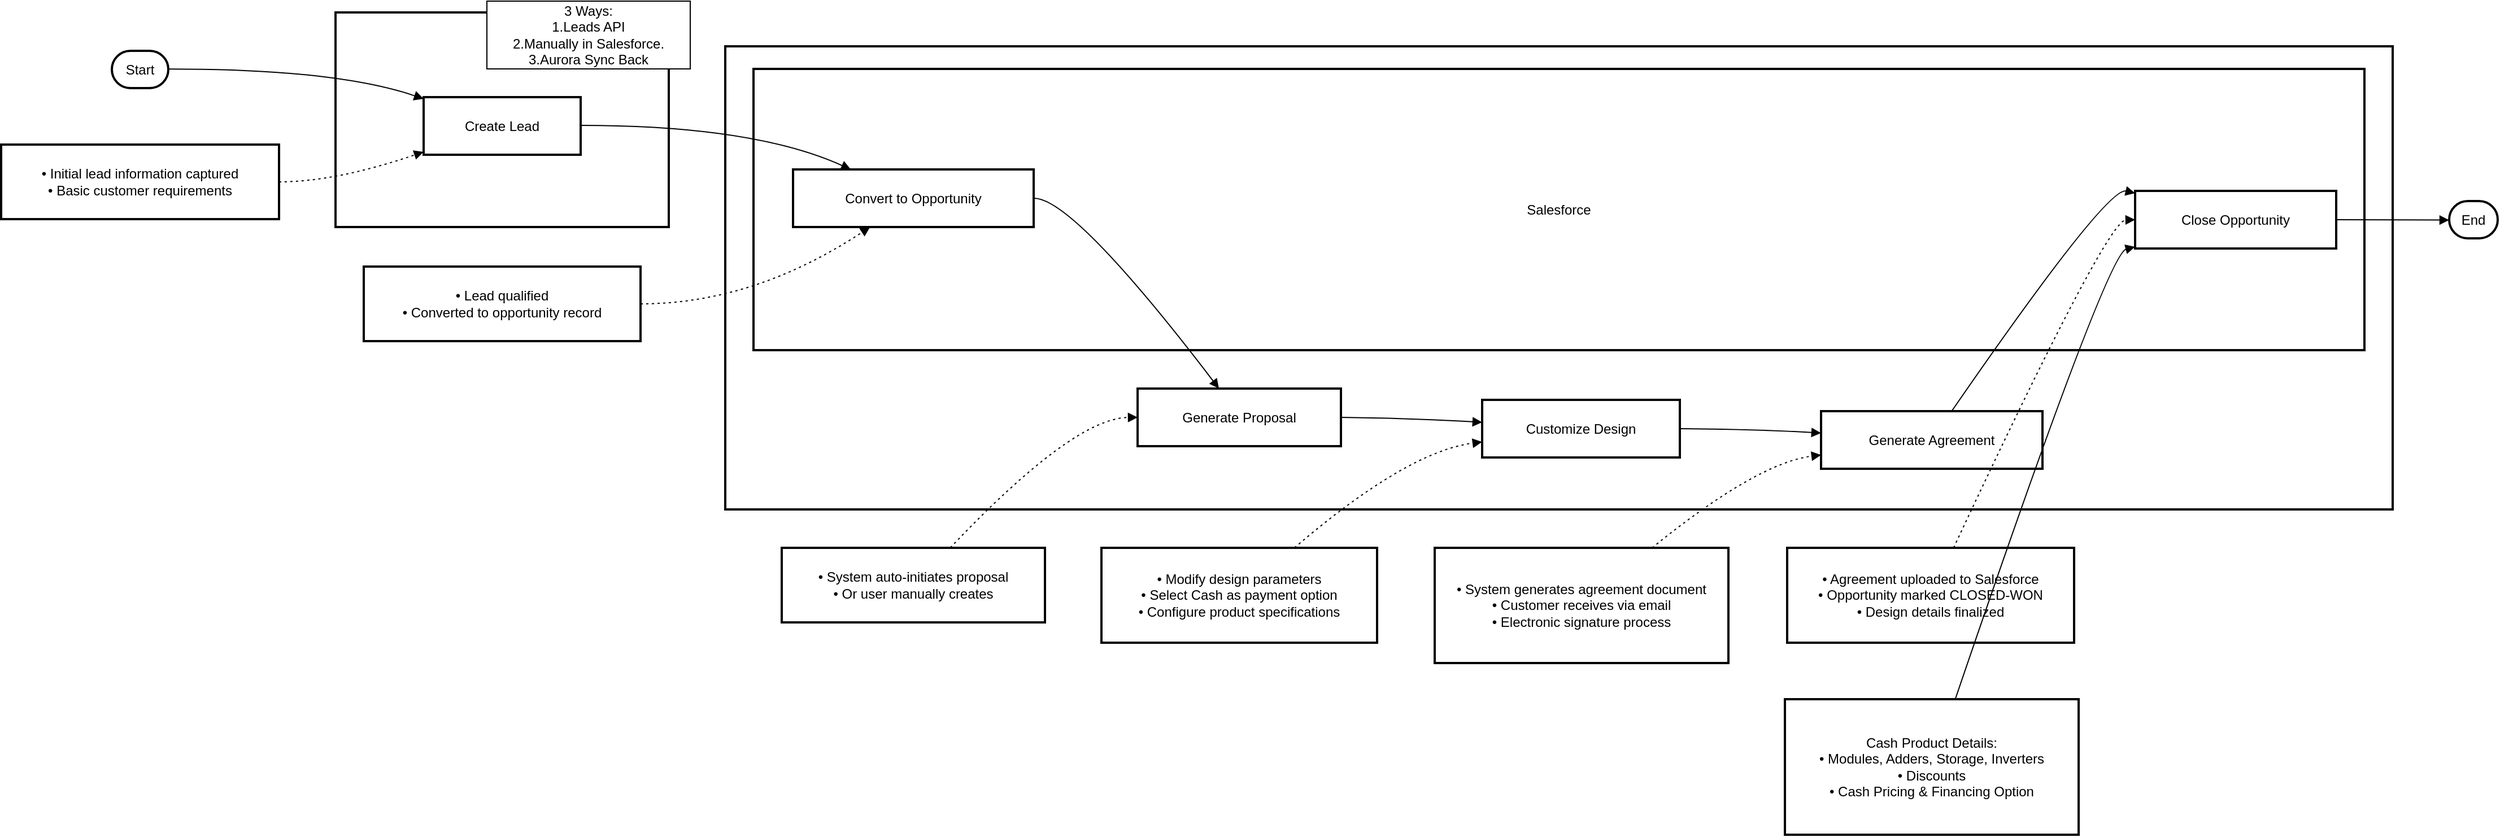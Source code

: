 <mxfile version="26.1.3">
  <diagram name="Page-1" id="kKpltHo8ptHQeEbFaf1W">
    <mxGraphModel dx="1085" dy="717" grid="1" gridSize="10" guides="1" tooltips="1" connect="1" arrows="1" fold="1" page="1" pageScale="1" pageWidth="827" pageHeight="1169" math="0" shadow="0">
      <root>
        <mxCell id="0" />
        <mxCell id="1" parent="0" />
        <mxCell id="0jV9Oet0uS_Z82migl3n-1" value="Aurora System" style="whiteSpace=wrap;strokeWidth=2;" vertex="1" parent="1">
          <mxGeometry x="661" y="50" width="1476" height="410" as="geometry" />
        </mxCell>
        <mxCell id="0jV9Oet0uS_Z82migl3n-2" value="Salesforce" style="whiteSpace=wrap;strokeWidth=2;" vertex="1" parent="1">
          <mxGeometry x="686" y="70" width="1426" height="249" as="geometry" />
        </mxCell>
        <mxCell id="0jV9Oet0uS_Z82migl3n-3" value="Partner Portal / Internal" style="whiteSpace=wrap;strokeWidth=2;" vertex="1" parent="1">
          <mxGeometry x="316" y="20" width="295" height="190" as="geometry" />
        </mxCell>
        <mxCell id="0jV9Oet0uS_Z82migl3n-4" value="Start" style="rounded=1;whiteSpace=wrap;arcSize=50;strokeWidth=2;" vertex="1" parent="1">
          <mxGeometry x="118" y="54" width="50" height="33" as="geometry" />
        </mxCell>
        <mxCell id="0jV9Oet0uS_Z82migl3n-5" value="Create Lead" style="whiteSpace=wrap;strokeWidth=2;" vertex="1" parent="1">
          <mxGeometry x="394" y="95" width="139" height="51" as="geometry" />
        </mxCell>
        <mxCell id="0jV9Oet0uS_Z82migl3n-6" value="Convert to Opportunity" style="whiteSpace=wrap;strokeWidth=2;" vertex="1" parent="1">
          <mxGeometry x="721" y="159" width="213" height="51" as="geometry" />
        </mxCell>
        <mxCell id="0jV9Oet0uS_Z82migl3n-7" value="Generate Proposal" style="whiteSpace=wrap;strokeWidth=2;" vertex="1" parent="1">
          <mxGeometry x="1026" y="353" width="180" height="51" as="geometry" />
        </mxCell>
        <mxCell id="0jV9Oet0uS_Z82migl3n-8" value="Customize Design" style="whiteSpace=wrap;strokeWidth=2;" vertex="1" parent="1">
          <mxGeometry x="1331" y="363" width="175" height="51" as="geometry" />
        </mxCell>
        <mxCell id="0jV9Oet0uS_Z82migl3n-9" value="Generate Agreement" style="whiteSpace=wrap;strokeWidth=2;" vertex="1" parent="1">
          <mxGeometry x="1631" y="373" width="196" height="51" as="geometry" />
        </mxCell>
        <mxCell id="0jV9Oet0uS_Z82migl3n-10" value="Close Opportunity" style="whiteSpace=wrap;strokeWidth=2;" vertex="1" parent="1">
          <mxGeometry x="1909" y="178" width="178" height="51" as="geometry" />
        </mxCell>
        <mxCell id="0jV9Oet0uS_Z82migl3n-11" value="End" style="rounded=1;whiteSpace=wrap;arcSize=50;strokeWidth=2;" vertex="1" parent="1">
          <mxGeometry x="2187" y="187" width="43" height="33" as="geometry" />
        </mxCell>
        <mxCell id="0jV9Oet0uS_Z82migl3n-12" value="• Initial lead information captured&#xa;    • Basic customer requirements" style="whiteSpace=wrap;strokeWidth=2;" vertex="1" parent="1">
          <mxGeometry x="20" y="137" width="246" height="66" as="geometry" />
        </mxCell>
        <mxCell id="0jV9Oet0uS_Z82migl3n-13" value="• Lead qualified&#xa;    • Converted to opportunity record" style="whiteSpace=wrap;strokeWidth=2;" vertex="1" parent="1">
          <mxGeometry x="341" y="245" width="245" height="66" as="geometry" />
        </mxCell>
        <mxCell id="0jV9Oet0uS_Z82migl3n-14" value="• System auto-initiates proposal&#xa;    • Or user manually creates" style="whiteSpace=wrap;strokeWidth=2;" vertex="1" parent="1">
          <mxGeometry x="711" y="494" width="233" height="66" as="geometry" />
        </mxCell>
        <mxCell id="0jV9Oet0uS_Z82migl3n-15" value="• Modify design parameters&#xa;    • Select Cash as payment option&#xa;    • Configure product specifications" style="whiteSpace=wrap;strokeWidth=2;" vertex="1" parent="1">
          <mxGeometry x="994" y="494" width="244" height="84" as="geometry" />
        </mxCell>
        <mxCell id="0jV9Oet0uS_Z82migl3n-16" value="• System generates agreement document&#xa;    • Customer receives via email&#xa;    • Electronic signature process" style="whiteSpace=wrap;strokeWidth=2;" vertex="1" parent="1">
          <mxGeometry x="1289" y="494" width="260" height="102" as="geometry" />
        </mxCell>
        <mxCell id="0jV9Oet0uS_Z82migl3n-17" value="• Agreement uploaded to Salesforce&#xa;    • Opportunity marked CLOSED-WON&#xa;    • Design details finalized" style="whiteSpace=wrap;strokeWidth=2;" vertex="1" parent="1">
          <mxGeometry x="1601" y="494" width="254" height="84" as="geometry" />
        </mxCell>
        <mxCell id="0jV9Oet0uS_Z82migl3n-18" value="Cash Product Details:&#xa;    • Modules, Adders, Storage, Inverters&#xa;    • Discounts&#xa;    • Cash Pricing &amp; Financing Option" style="whiteSpace=wrap;strokeWidth=2;" vertex="1" parent="1">
          <mxGeometry x="1599" y="628" width="260" height="120" as="geometry" />
        </mxCell>
        <mxCell id="0jV9Oet0uS_Z82migl3n-19" value="" style="curved=1;startArrow=none;endArrow=block;exitX=1;exitY=0.49;entryX=0;entryY=0.03;rounded=0;" edge="1" parent="1" source="0jV9Oet0uS_Z82migl3n-4" target="0jV9Oet0uS_Z82migl3n-5">
          <mxGeometry relative="1" as="geometry">
            <Array as="points">
              <mxPoint x="316" y="70" />
            </Array>
          </mxGeometry>
        </mxCell>
        <mxCell id="0jV9Oet0uS_Z82migl3n-20" value="" style="curved=1;startArrow=none;endArrow=block;exitX=1;exitY=0.49;entryX=0.24;entryY=0;rounded=0;" edge="1" parent="1" source="0jV9Oet0uS_Z82migl3n-5" target="0jV9Oet0uS_Z82migl3n-6">
          <mxGeometry relative="1" as="geometry">
            <Array as="points">
              <mxPoint x="686" y="120" />
            </Array>
          </mxGeometry>
        </mxCell>
        <mxCell id="0jV9Oet0uS_Z82migl3n-21" value="" style="curved=1;startArrow=none;endArrow=block;exitX=1;exitY=0.5;entryX=0.4;entryY=0;rounded=0;" edge="1" parent="1" source="0jV9Oet0uS_Z82migl3n-6" target="0jV9Oet0uS_Z82migl3n-7">
          <mxGeometry relative="1" as="geometry">
            <Array as="points">
              <mxPoint x="969" y="184" />
            </Array>
          </mxGeometry>
        </mxCell>
        <mxCell id="0jV9Oet0uS_Z82migl3n-22" value="" style="curved=1;startArrow=none;endArrow=block;exitX=1;exitY=0.5;entryX=0;entryY=0.39;rounded=0;" edge="1" parent="1" source="0jV9Oet0uS_Z82migl3n-7" target="0jV9Oet0uS_Z82migl3n-8">
          <mxGeometry relative="1" as="geometry">
            <Array as="points">
              <mxPoint x="1264" y="379" />
            </Array>
          </mxGeometry>
        </mxCell>
        <mxCell id="0jV9Oet0uS_Z82migl3n-23" value="" style="curved=1;startArrow=none;endArrow=block;exitX=1;exitY=0.5;entryX=0;entryY=0.38;rounded=0;" edge="1" parent="1" source="0jV9Oet0uS_Z82migl3n-8" target="0jV9Oet0uS_Z82migl3n-9">
          <mxGeometry relative="1" as="geometry">
            <Array as="points">
              <mxPoint x="1574" y="389" />
            </Array>
          </mxGeometry>
        </mxCell>
        <mxCell id="0jV9Oet0uS_Z82migl3n-24" value="" style="curved=1;startArrow=none;endArrow=block;exitX=0.59;exitY=0;entryX=0;entryY=0.04;rounded=0;" edge="1" parent="1" source="0jV9Oet0uS_Z82migl3n-9" target="0jV9Oet0uS_Z82migl3n-10">
          <mxGeometry relative="1" as="geometry">
            <Array as="points">
              <mxPoint x="1884" y="174" />
            </Array>
          </mxGeometry>
        </mxCell>
        <mxCell id="0jV9Oet0uS_Z82migl3n-25" value="" style="curved=1;startArrow=none;endArrow=block;exitX=1;exitY=0.5;entryX=0;entryY=0.51;rounded=0;" edge="1" parent="1" source="0jV9Oet0uS_Z82migl3n-10" target="0jV9Oet0uS_Z82migl3n-11">
          <mxGeometry relative="1" as="geometry">
            <Array as="points" />
          </mxGeometry>
        </mxCell>
        <mxCell id="0jV9Oet0uS_Z82migl3n-26" value="" style="curved=1;dashed=1;dashPattern=2 3;startArrow=none;endArrow=block;exitX=1;exitY=0.5;entryX=0;entryY=0.95;rounded=0;" edge="1" parent="1" source="0jV9Oet0uS_Z82migl3n-12" target="0jV9Oet0uS_Z82migl3n-5">
          <mxGeometry relative="1" as="geometry">
            <Array as="points">
              <mxPoint x="316" y="170" />
            </Array>
          </mxGeometry>
        </mxCell>
        <mxCell id="0jV9Oet0uS_Z82migl3n-27" value="" style="curved=1;dashed=1;dashPattern=2 3;startArrow=none;endArrow=block;exitX=1;exitY=0.5;entryX=0.32;entryY=1;rounded=0;" edge="1" parent="1" source="0jV9Oet0uS_Z82migl3n-13" target="0jV9Oet0uS_Z82migl3n-6">
          <mxGeometry relative="1" as="geometry">
            <Array as="points">
              <mxPoint x="686" y="278" />
            </Array>
          </mxGeometry>
        </mxCell>
        <mxCell id="0jV9Oet0uS_Z82migl3n-28" value="" style="curved=1;dashed=1;dashPattern=2 3;startArrow=none;endArrow=block;exitX=0.64;exitY=0;entryX=0;entryY=0.5;rounded=0;" edge="1" parent="1" source="0jV9Oet0uS_Z82migl3n-14" target="0jV9Oet0uS_Z82migl3n-7">
          <mxGeometry relative="1" as="geometry">
            <Array as="points">
              <mxPoint x="969" y="379" />
            </Array>
          </mxGeometry>
        </mxCell>
        <mxCell id="0jV9Oet0uS_Z82migl3n-29" value="" style="curved=1;dashed=1;dashPattern=2 3;startArrow=none;endArrow=block;exitX=0.7;exitY=0;entryX=0;entryY=0.73;rounded=0;" edge="1" parent="1" source="0jV9Oet0uS_Z82migl3n-15" target="0jV9Oet0uS_Z82migl3n-8">
          <mxGeometry relative="1" as="geometry">
            <Array as="points">
              <mxPoint x="1264" y="409" />
            </Array>
          </mxGeometry>
        </mxCell>
        <mxCell id="0jV9Oet0uS_Z82migl3n-30" value="" style="curved=1;dashed=1;dashPattern=2 3;startArrow=none;endArrow=block;exitX=0.74;exitY=0;entryX=0;entryY=0.76;rounded=0;" edge="1" parent="1" source="0jV9Oet0uS_Z82migl3n-16" target="0jV9Oet0uS_Z82migl3n-9">
          <mxGeometry relative="1" as="geometry">
            <Array as="points">
              <mxPoint x="1574" y="419" />
            </Array>
          </mxGeometry>
        </mxCell>
        <mxCell id="0jV9Oet0uS_Z82migl3n-31" value="" style="curved=1;dashed=1;dashPattern=2 3;startArrow=none;endArrow=block;exitX=0.58;exitY=0;entryX=0;entryY=0.5;rounded=0;" edge="1" parent="1" source="0jV9Oet0uS_Z82migl3n-17" target="0jV9Oet0uS_Z82migl3n-10">
          <mxGeometry relative="1" as="geometry">
            <Array as="points">
              <mxPoint x="1884" y="204" />
            </Array>
          </mxGeometry>
        </mxCell>
        <mxCell id="0jV9Oet0uS_Z82migl3n-32" value="" style="curved=1;startArrow=none;endArrow=block;exitX=0.58;exitY=0;entryX=0;entryY=0.97;rounded=0;" edge="1" parent="1" source="0jV9Oet0uS_Z82migl3n-18" target="0jV9Oet0uS_Z82migl3n-10">
          <mxGeometry relative="1" as="geometry">
            <Array as="points">
              <mxPoint x="1884" y="234" />
            </Array>
          </mxGeometry>
        </mxCell>
        <mxCell id="0jV9Oet0uS_Z82migl3n-33" value="3 Ways:&lt;br&gt;1.Leads API&lt;div&gt;2.Manually in Salesforce.&lt;/div&gt;&lt;div&gt;3.Aurora Sync Back&lt;/div&gt;" style="rounded=0;whiteSpace=wrap;html=1;" vertex="1" parent="1">
          <mxGeometry x="450" y="10" width="180" height="60" as="geometry" />
        </mxCell>
      </root>
    </mxGraphModel>
  </diagram>
</mxfile>

